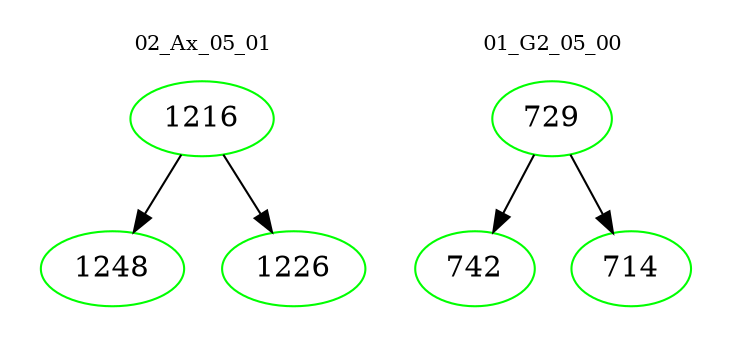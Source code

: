 digraph{
subgraph cluster_0 {
color = white
label = "02_Ax_05_01";
fontsize=10;
T0_1216 [label="1216", color="green"]
T0_1216 -> T0_1248 [color="black"]
T0_1248 [label="1248", color="green"]
T0_1216 -> T0_1226 [color="black"]
T0_1226 [label="1226", color="green"]
}
subgraph cluster_1 {
color = white
label = "01_G2_05_00";
fontsize=10;
T1_729 [label="729", color="green"]
T1_729 -> T1_742 [color="black"]
T1_742 [label="742", color="green"]
T1_729 -> T1_714 [color="black"]
T1_714 [label="714", color="green"]
}
}
